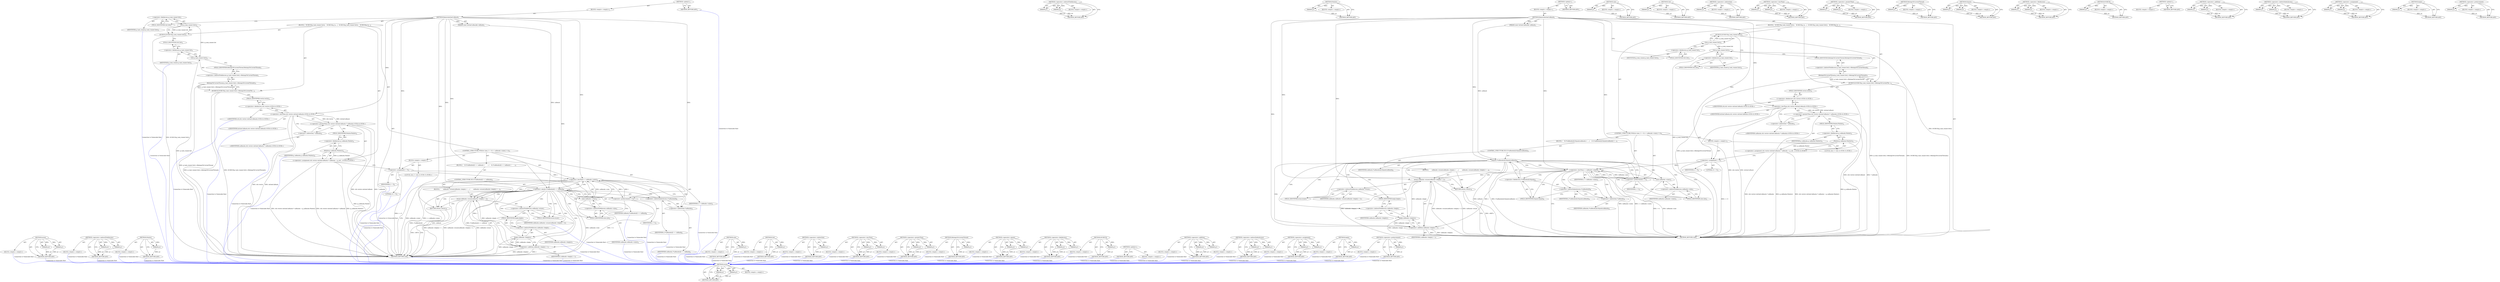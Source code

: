 digraph "&lt;operator&gt;.preIncrement" {
vulnerable_157 [label=<(METHOD,erase)>];
vulnerable_158 [label=<(PARAM,p1)>];
vulnerable_159 [label=<(PARAM,p2)>];
vulnerable_160 [label=<(BLOCK,&lt;empty&gt;,&lt;empty&gt;)>];
vulnerable_161 [label=<(METHOD_RETURN,ANY)>];
vulnerable_111 [label=<(METHOD,&lt;operator&gt;.indirectFieldAccess)>];
vulnerable_112 [label=<(PARAM,p1)>];
vulnerable_113 [label=<(PARAM,p2)>];
vulnerable_114 [label=<(BLOCK,&lt;empty&gt;,&lt;empty&gt;)>];
vulnerable_115 [label=<(METHOD_RETURN,ANY)>];
vulnerable_135 [label=<(METHOD,Pointer)>];
vulnerable_136 [label=<(PARAM,p1)>];
vulnerable_137 [label=<(BLOCK,&lt;empty&gt;,&lt;empty&gt;)>];
vulnerable_138 [label=<(METHOD_RETURN,ANY)>];
vulnerable_6 [label=<(METHOD,&lt;global&gt;)<SUB>1</SUB>>];
vulnerable_7 [label=<(BLOCK,&lt;empty&gt;,&lt;empty&gt;)<SUB>1</SUB>>];
vulnerable_8 [label=<(METHOD,RemoveActionCallback)<SUB>1</SUB>>];
vulnerable_9 [label=<(PARAM,const ActionCallback&amp; callback)<SUB>1</SUB>>];
vulnerable_10 [label=<(BLOCK,{
  DCHECK(g_task_runner.Get());
   DCHECK(g_ta...,{
  DCHECK(g_task_runner.Get());
   DCHECK(g_ta...)<SUB>1</SUB>>];
vulnerable_11 [label=<(DCHECK,DCHECK(g_task_runner.Get()))<SUB>2</SUB>>];
vulnerable_12 [label=<(Get,g_task_runner.Get())<SUB>2</SUB>>];
vulnerable_13 [label=<(&lt;operator&gt;.fieldAccess,g_task_runner.Get)<SUB>2</SUB>>];
vulnerable_14 [label=<(IDENTIFIER,g_task_runner,g_task_runner.Get())<SUB>2</SUB>>];
vulnerable_15 [label=<(FIELD_IDENTIFIER,Get,Get)<SUB>2</SUB>>];
vulnerable_16 [label=<(DCHECK,DCHECK(g_task_runner.Get()-&gt;BelongsToCurrentThr...)<SUB>3</SUB>>];
vulnerable_17 [label=<(BelongsToCurrentThread,g_task_runner.Get()-&gt;BelongsToCurrentThread())<SUB>3</SUB>>];
vulnerable_18 [label=<(&lt;operator&gt;.indirectFieldAccess,g_task_runner.Get()-&gt;BelongsToCurrentThread)<SUB>3</SUB>>];
vulnerable_19 [label=<(Get,g_task_runner.Get())<SUB>3</SUB>>];
vulnerable_20 [label=<(&lt;operator&gt;.fieldAccess,g_task_runner.Get)<SUB>3</SUB>>];
vulnerable_21 [label=<(IDENTIFIER,g_task_runner,g_task_runner.Get())<SUB>3</SUB>>];
vulnerable_22 [label=<(FIELD_IDENTIFIER,Get,Get)<SUB>3</SUB>>];
vulnerable_23 [label=<(FIELD_IDENTIFIER,BelongsToCurrentThread,BelongsToCurrentThread)<SUB>3</SUB>>];
vulnerable_24 [label="<(&lt;operator&gt;.assignment,std::vector&lt;ActionCallback&gt;* callbacks = g_call...)<SUB>4</SUB>>"];
vulnerable_25 [label="<(&lt;operator&gt;.greaterThan,std::vector&lt;ActionCallback&gt;* callbacks)<SUB>4</SUB>>"];
vulnerable_26 [label="<(&lt;operator&gt;.lessThan,std::vector&lt;ActionCallback)<SUB>4</SUB>>"];
vulnerable_27 [label="<(&lt;operator&gt;.fieldAccess,std::vector)<SUB>4</SUB>>"];
vulnerable_28 [label="<(IDENTIFIER,std,std::vector&lt;ActionCallback)<SUB>4</SUB>>"];
vulnerable_29 [label=<(FIELD_IDENTIFIER,vector,vector)<SUB>4</SUB>>];
vulnerable_30 [label="<(IDENTIFIER,ActionCallback,std::vector&lt;ActionCallback)<SUB>4</SUB>>"];
vulnerable_31 [label=<(&lt;operator&gt;.indirection,* callbacks)<SUB>4</SUB>>];
vulnerable_32 [label="<(IDENTIFIER,callbacks,std::vector&lt;ActionCallback&gt;* callbacks)<SUB>4</SUB>>"];
vulnerable_33 [label=<(Pointer,g_callbacks.Pointer())<SUB>4</SUB>>];
vulnerable_34 [label=<(&lt;operator&gt;.fieldAccess,g_callbacks.Pointer)<SUB>4</SUB>>];
vulnerable_35 [label=<(IDENTIFIER,g_callbacks,g_callbacks.Pointer())<SUB>4</SUB>>];
vulnerable_36 [label=<(FIELD_IDENTIFIER,Pointer,Pointer)<SUB>4</SUB>>];
vulnerable_37 [label=<(CONTROL_STRUCTURE,FOR,for (size_t i = 0;i &lt; callbacks-&gt;size();++i))<SUB>5</SUB>>];
vulnerable_38 [label=<(BLOCK,&lt;empty&gt;,&lt;empty&gt;)<SUB>5</SUB>>];
vulnerable_39 [label="<(LOCAL,size_t i: size_t)<SUB>5</SUB>>"];
vulnerable_40 [label=<(&lt;operator&gt;.assignment,i = 0)<SUB>5</SUB>>];
vulnerable_41 [label=<(IDENTIFIER,i,i = 0)<SUB>5</SUB>>];
vulnerable_42 [label=<(LITERAL,0,i = 0)<SUB>5</SUB>>];
vulnerable_43 [label=<(&lt;operator&gt;.lessThan,i &lt; callbacks-&gt;size())<SUB>5</SUB>>];
vulnerable_44 [label=<(IDENTIFIER,i,i &lt; callbacks-&gt;size())<SUB>5</SUB>>];
vulnerable_45 [label=<(size,callbacks-&gt;size())<SUB>5</SUB>>];
vulnerable_46 [label=<(&lt;operator&gt;.indirectFieldAccess,callbacks-&gt;size)<SUB>5</SUB>>];
vulnerable_47 [label=<(IDENTIFIER,callbacks,callbacks-&gt;size())<SUB>5</SUB>>];
vulnerable_48 [label=<(FIELD_IDENTIFIER,size,size)<SUB>5</SUB>>];
vulnerable_49 [label=<(&lt;operator&gt;.preIncrement,++i)<SUB>5</SUB>>];
vulnerable_50 [label=<(IDENTIFIER,i,++i)<SUB>5</SUB>>];
vulnerable_51 [label=<(BLOCK,{
    if ((*callbacks)[i].Equals(callback)) {
 ...,{
    if ((*callbacks)[i].Equals(callback)) {
 ...)<SUB>5</SUB>>];
vulnerable_52 [label=<(CONTROL_STRUCTURE,IF,if ((*callbacks)[i].Equals(callback)))<SUB>6</SUB>>];
vulnerable_53 [label=<(Equals,(*callbacks)[i].Equals(callback))<SUB>6</SUB>>];
vulnerable_54 [label=<(&lt;operator&gt;.fieldAccess,(*callbacks)[i].Equals)<SUB>6</SUB>>];
vulnerable_55 [label=<(&lt;operator&gt;.indirectIndexAccess,(*callbacks)[i])<SUB>6</SUB>>];
vulnerable_56 [label=<(&lt;operator&gt;.indirection,*callbacks)<SUB>6</SUB>>];
vulnerable_57 [label=<(IDENTIFIER,callbacks,(*callbacks)[i].Equals(callback))<SUB>6</SUB>>];
vulnerable_58 [label=<(IDENTIFIER,i,(*callbacks)[i].Equals(callback))<SUB>6</SUB>>];
vulnerable_59 [label=<(FIELD_IDENTIFIER,Equals,Equals)<SUB>6</SUB>>];
vulnerable_60 [label=<(IDENTIFIER,callback,(*callbacks)[i].Equals(callback))<SUB>6</SUB>>];
vulnerable_61 [label=<(BLOCK,{
       callbacks-&gt;erase(callbacks-&gt;begin() + ...,{
       callbacks-&gt;erase(callbacks-&gt;begin() + ...)<SUB>6</SUB>>];
vulnerable_62 [label=<(erase,callbacks-&gt;erase(callbacks-&gt;begin() + i))<SUB>7</SUB>>];
vulnerable_63 [label=<(&lt;operator&gt;.indirectFieldAccess,callbacks-&gt;erase)<SUB>7</SUB>>];
vulnerable_64 [label=<(IDENTIFIER,callbacks,callbacks-&gt;erase(callbacks-&gt;begin() + i))<SUB>7</SUB>>];
vulnerable_65 [label=<(FIELD_IDENTIFIER,erase,erase)<SUB>7</SUB>>];
vulnerable_66 [label=<(&lt;operator&gt;.addition,callbacks-&gt;begin() + i)<SUB>7</SUB>>];
vulnerable_67 [label=<(begin,callbacks-&gt;begin())<SUB>7</SUB>>];
vulnerable_68 [label=<(&lt;operator&gt;.indirectFieldAccess,callbacks-&gt;begin)<SUB>7</SUB>>];
vulnerable_69 [label=<(IDENTIFIER,callbacks,callbacks-&gt;begin())<SUB>7</SUB>>];
vulnerable_70 [label=<(FIELD_IDENTIFIER,begin,begin)<SUB>7</SUB>>];
vulnerable_71 [label=<(IDENTIFIER,i,callbacks-&gt;begin() + i)<SUB>7</SUB>>];
vulnerable_72 [label=<(RETURN,return;,return;)<SUB>8</SUB>>];
vulnerable_73 [label=<(METHOD_RETURN,void)<SUB>1</SUB>>];
vulnerable_75 [label=<(METHOD_RETURN,ANY)<SUB>1</SUB>>];
vulnerable_139 [label=<(METHOD,size)>];
vulnerable_140 [label=<(PARAM,p1)>];
vulnerable_141 [label=<(BLOCK,&lt;empty&gt;,&lt;empty&gt;)>];
vulnerable_142 [label=<(METHOD_RETURN,ANY)>];
vulnerable_98 [label=<(METHOD,Get)>];
vulnerable_99 [label=<(PARAM,p1)>];
vulnerable_100 [label=<(BLOCK,&lt;empty&gt;,&lt;empty&gt;)>];
vulnerable_101 [label=<(METHOD_RETURN,ANY)>];
vulnerable_131 [label=<(METHOD,&lt;operator&gt;.indirection)>];
vulnerable_132 [label=<(PARAM,p1)>];
vulnerable_133 [label=<(BLOCK,&lt;empty&gt;,&lt;empty&gt;)>];
vulnerable_134 [label=<(METHOD_RETURN,ANY)>];
vulnerable_126 [label=<(METHOD,&lt;operator&gt;.lessThan)>];
vulnerable_127 [label=<(PARAM,p1)>];
vulnerable_128 [label=<(PARAM,p2)>];
vulnerable_129 [label=<(BLOCK,&lt;empty&gt;,&lt;empty&gt;)>];
vulnerable_130 [label=<(METHOD_RETURN,ANY)>];
vulnerable_121 [label=<(METHOD,&lt;operator&gt;.greaterThan)>];
vulnerable_122 [label=<(PARAM,p1)>];
vulnerable_123 [label=<(PARAM,p2)>];
vulnerable_124 [label=<(BLOCK,&lt;empty&gt;,&lt;empty&gt;)>];
vulnerable_125 [label=<(METHOD_RETURN,ANY)>];
vulnerable_107 [label=<(METHOD,BelongsToCurrentThread)>];
vulnerable_108 [label=<(PARAM,p1)>];
vulnerable_109 [label=<(BLOCK,&lt;empty&gt;,&lt;empty&gt;)>];
vulnerable_110 [label=<(METHOD_RETURN,ANY)>];
vulnerable_147 [label=<(METHOD,Equals)>];
vulnerable_148 [label=<(PARAM,p1)>];
vulnerable_149 [label=<(PARAM,p2)>];
vulnerable_150 [label=<(BLOCK,&lt;empty&gt;,&lt;empty&gt;)>];
vulnerable_151 [label=<(METHOD_RETURN,ANY)>];
vulnerable_102 [label=<(METHOD,&lt;operator&gt;.fieldAccess)>];
vulnerable_103 [label=<(PARAM,p1)>];
vulnerable_104 [label=<(PARAM,p2)>];
vulnerable_105 [label=<(BLOCK,&lt;empty&gt;,&lt;empty&gt;)>];
vulnerable_106 [label=<(METHOD_RETURN,ANY)>];
vulnerable_94 [label=<(METHOD,DCHECK)>];
vulnerable_95 [label=<(PARAM,p1)>];
vulnerable_96 [label=<(BLOCK,&lt;empty&gt;,&lt;empty&gt;)>];
vulnerable_97 [label=<(METHOD_RETURN,ANY)>];
vulnerable_88 [label=<(METHOD,&lt;global&gt;)<SUB>1</SUB>>];
vulnerable_89 [label=<(BLOCK,&lt;empty&gt;,&lt;empty&gt;)>];
vulnerable_90 [label=<(METHOD_RETURN,ANY)>];
vulnerable_162 [label=<(METHOD,&lt;operator&gt;.addition)>];
vulnerable_163 [label=<(PARAM,p1)>];
vulnerable_164 [label=<(PARAM,p2)>];
vulnerable_165 [label=<(BLOCK,&lt;empty&gt;,&lt;empty&gt;)>];
vulnerable_166 [label=<(METHOD_RETURN,ANY)>];
vulnerable_152 [label=<(METHOD,&lt;operator&gt;.indirectIndexAccess)>];
vulnerable_153 [label=<(PARAM,p1)>];
vulnerable_154 [label=<(PARAM,p2)>];
vulnerable_155 [label=<(BLOCK,&lt;empty&gt;,&lt;empty&gt;)>];
vulnerable_156 [label=<(METHOD_RETURN,ANY)>];
vulnerable_116 [label=<(METHOD,&lt;operator&gt;.assignment)>];
vulnerable_117 [label=<(PARAM,p1)>];
vulnerable_118 [label=<(PARAM,p2)>];
vulnerable_119 [label=<(BLOCK,&lt;empty&gt;,&lt;empty&gt;)>];
vulnerable_120 [label=<(METHOD_RETURN,ANY)>];
vulnerable_167 [label=<(METHOD,begin)>];
vulnerable_168 [label=<(PARAM,p1)>];
vulnerable_169 [label=<(BLOCK,&lt;empty&gt;,&lt;empty&gt;)>];
vulnerable_170 [label=<(METHOD_RETURN,ANY)>];
vulnerable_143 [label=<(METHOD,&lt;operator&gt;.preIncrement)>];
vulnerable_144 [label=<(PARAM,p1)>];
vulnerable_145 [label=<(BLOCK,&lt;empty&gt;,&lt;empty&gt;)>];
vulnerable_146 [label=<(METHOD_RETURN,ANY)>];
fixed_155 [label=<(METHOD,erase)>];
fixed_156 [label=<(PARAM,p1)>];
fixed_157 [label=<(PARAM,p2)>];
fixed_158 [label=<(BLOCK,&lt;empty&gt;,&lt;empty&gt;)>];
fixed_159 [label=<(METHOD_RETURN,ANY)>];
fixed_109 [label=<(METHOD,&lt;operator&gt;.indirectFieldAccess)>];
fixed_110 [label=<(PARAM,p1)>];
fixed_111 [label=<(PARAM,p2)>];
fixed_112 [label=<(BLOCK,&lt;empty&gt;,&lt;empty&gt;)>];
fixed_113 [label=<(METHOD_RETURN,ANY)>];
fixed_133 [label=<(METHOD,Pointer)>];
fixed_134 [label=<(PARAM,p1)>];
fixed_135 [label=<(BLOCK,&lt;empty&gt;,&lt;empty&gt;)>];
fixed_136 [label=<(METHOD_RETURN,ANY)>];
fixed_6 [label=<(METHOD,&lt;global&gt;)<SUB>1</SUB>>];
fixed_7 [label=<(BLOCK,&lt;empty&gt;,&lt;empty&gt;)<SUB>1</SUB>>];
fixed_8 [label=<(METHOD,RemoveActionCallback)<SUB>1</SUB>>];
fixed_9 [label=<(PARAM,const ActionCallback&amp; callback)<SUB>1</SUB>>];
fixed_10 [label=<(BLOCK,{
  DCHECK(g_task_runner.Get());
   DCHECK(g_ta...,{
  DCHECK(g_task_runner.Get());
   DCHECK(g_ta...)<SUB>1</SUB>>];
fixed_11 [label=<(DCHECK,DCHECK(g_task_runner.Get()))<SUB>2</SUB>>];
fixed_12 [label=<(Get,g_task_runner.Get())<SUB>2</SUB>>];
fixed_13 [label=<(&lt;operator&gt;.fieldAccess,g_task_runner.Get)<SUB>2</SUB>>];
fixed_14 [label=<(IDENTIFIER,g_task_runner,g_task_runner.Get())<SUB>2</SUB>>];
fixed_15 [label=<(FIELD_IDENTIFIER,Get,Get)<SUB>2</SUB>>];
fixed_16 [label=<(DCHECK,DCHECK(g_task_runner.Get()-&gt;BelongsToCurrentThr...)<SUB>3</SUB>>];
fixed_17 [label=<(BelongsToCurrentThread,g_task_runner.Get()-&gt;BelongsToCurrentThread())<SUB>3</SUB>>];
fixed_18 [label=<(&lt;operator&gt;.indirectFieldAccess,g_task_runner.Get()-&gt;BelongsToCurrentThread)<SUB>3</SUB>>];
fixed_19 [label=<(Get,g_task_runner.Get())<SUB>3</SUB>>];
fixed_20 [label=<(&lt;operator&gt;.fieldAccess,g_task_runner.Get)<SUB>3</SUB>>];
fixed_21 [label=<(IDENTIFIER,g_task_runner,g_task_runner.Get())<SUB>3</SUB>>];
fixed_22 [label=<(FIELD_IDENTIFIER,Get,Get)<SUB>3</SUB>>];
fixed_23 [label=<(FIELD_IDENTIFIER,BelongsToCurrentThread,BelongsToCurrentThread)<SUB>3</SUB>>];
fixed_24 [label="<(&lt;operator&gt;.assignment,std::vector&lt;ActionCallback&gt;* callbacks = g_call...)<SUB>4</SUB>>"];
fixed_25 [label="<(&lt;operator&gt;.greaterThan,std::vector&lt;ActionCallback&gt;* callbacks)<SUB>4</SUB>>"];
fixed_26 [label="<(&lt;operator&gt;.lessThan,std::vector&lt;ActionCallback)<SUB>4</SUB>>"];
fixed_27 [label="<(&lt;operator&gt;.fieldAccess,std::vector)<SUB>4</SUB>>"];
fixed_28 [label="<(IDENTIFIER,std,std::vector&lt;ActionCallback)<SUB>4</SUB>>"];
fixed_29 [label=<(FIELD_IDENTIFIER,vector,vector)<SUB>4</SUB>>];
fixed_30 [label="<(IDENTIFIER,ActionCallback,std::vector&lt;ActionCallback)<SUB>4</SUB>>"];
fixed_31 [label=<(&lt;operator&gt;.indirection,* callbacks)<SUB>4</SUB>>];
fixed_32 [label="<(IDENTIFIER,callbacks,std::vector&lt;ActionCallback&gt;* callbacks)<SUB>4</SUB>>"];
fixed_33 [label=<(Pointer,g_callbacks.Pointer())<SUB>4</SUB>>];
fixed_34 [label=<(&lt;operator&gt;.fieldAccess,g_callbacks.Pointer)<SUB>4</SUB>>];
fixed_35 [label=<(IDENTIFIER,g_callbacks,g_callbacks.Pointer())<SUB>4</SUB>>];
fixed_36 [label=<(FIELD_IDENTIFIER,Pointer,Pointer)<SUB>4</SUB>>];
fixed_37 [label=<(CONTROL_STRUCTURE,FOR,for (size_t i = 0;i &lt; callbacks-&gt;size();++i))<SUB>5</SUB>>];
fixed_38 [label=<(BLOCK,&lt;empty&gt;,&lt;empty&gt;)<SUB>5</SUB>>];
fixed_39 [label="<(LOCAL,size_t i: size_t)<SUB>5</SUB>>"];
fixed_40 [label=<(&lt;operator&gt;.assignment,i = 0)<SUB>5</SUB>>];
fixed_41 [label=<(IDENTIFIER,i,i = 0)<SUB>5</SUB>>];
fixed_42 [label=<(LITERAL,0,i = 0)<SUB>5</SUB>>];
fixed_43 [label=<(&lt;operator&gt;.lessThan,i &lt; callbacks-&gt;size())<SUB>5</SUB>>];
fixed_44 [label=<(IDENTIFIER,i,i &lt; callbacks-&gt;size())<SUB>5</SUB>>];
fixed_45 [label=<(size,callbacks-&gt;size())<SUB>5</SUB>>];
fixed_46 [label=<(&lt;operator&gt;.indirectFieldAccess,callbacks-&gt;size)<SUB>5</SUB>>];
fixed_47 [label=<(IDENTIFIER,callbacks,callbacks-&gt;size())<SUB>5</SUB>>];
fixed_48 [label=<(FIELD_IDENTIFIER,size,size)<SUB>5</SUB>>];
fixed_49 [label=<(&lt;operator&gt;.preIncrement,++i)<SUB>5</SUB>>];
fixed_50 [label=<(IDENTIFIER,i,++i)<SUB>5</SUB>>];
fixed_51 [label=<(BLOCK,{
    if ((*callbacks)[i] == callback) {
      ...,{
    if ((*callbacks)[i] == callback) {
      ...)<SUB>5</SUB>>];
fixed_52 [label=<(CONTROL_STRUCTURE,IF,if ((*callbacks)[i] == callback))<SUB>6</SUB>>];
fixed_53 [label=<(&lt;operator&gt;.equals,(*callbacks)[i] == callback)<SUB>6</SUB>>];
fixed_54 [label=<(&lt;operator&gt;.indirectIndexAccess,(*callbacks)[i])<SUB>6</SUB>>];
fixed_55 [label=<(&lt;operator&gt;.indirection,*callbacks)<SUB>6</SUB>>];
fixed_56 [label=<(IDENTIFIER,callbacks,(*callbacks)[i] == callback)<SUB>6</SUB>>];
fixed_57 [label=<(IDENTIFIER,i,(*callbacks)[i] == callback)<SUB>6</SUB>>];
fixed_58 [label=<(IDENTIFIER,callback,(*callbacks)[i] == callback)<SUB>6</SUB>>];
fixed_59 [label=<(BLOCK,{
       callbacks-&gt;erase(callbacks-&gt;begin() + ...,{
       callbacks-&gt;erase(callbacks-&gt;begin() + ...)<SUB>6</SUB>>];
fixed_60 [label=<(erase,callbacks-&gt;erase(callbacks-&gt;begin() + i))<SUB>7</SUB>>];
fixed_61 [label=<(&lt;operator&gt;.indirectFieldAccess,callbacks-&gt;erase)<SUB>7</SUB>>];
fixed_62 [label=<(IDENTIFIER,callbacks,callbacks-&gt;erase(callbacks-&gt;begin() + i))<SUB>7</SUB>>];
fixed_63 [label=<(FIELD_IDENTIFIER,erase,erase)<SUB>7</SUB>>];
fixed_64 [label=<(&lt;operator&gt;.addition,callbacks-&gt;begin() + i)<SUB>7</SUB>>];
fixed_65 [label=<(begin,callbacks-&gt;begin())<SUB>7</SUB>>];
fixed_66 [label=<(&lt;operator&gt;.indirectFieldAccess,callbacks-&gt;begin)<SUB>7</SUB>>];
fixed_67 [label=<(IDENTIFIER,callbacks,callbacks-&gt;begin())<SUB>7</SUB>>];
fixed_68 [label=<(FIELD_IDENTIFIER,begin,begin)<SUB>7</SUB>>];
fixed_69 [label=<(IDENTIFIER,i,callbacks-&gt;begin() + i)<SUB>7</SUB>>];
fixed_70 [label=<(RETURN,return;,return;)<SUB>8</SUB>>];
fixed_71 [label=<(METHOD_RETURN,void)<SUB>1</SUB>>];
fixed_73 [label=<(METHOD_RETURN,ANY)<SUB>1</SUB>>];
fixed_137 [label=<(METHOD,size)>];
fixed_138 [label=<(PARAM,p1)>];
fixed_139 [label=<(BLOCK,&lt;empty&gt;,&lt;empty&gt;)>];
fixed_140 [label=<(METHOD_RETURN,ANY)>];
fixed_96 [label=<(METHOD,Get)>];
fixed_97 [label=<(PARAM,p1)>];
fixed_98 [label=<(BLOCK,&lt;empty&gt;,&lt;empty&gt;)>];
fixed_99 [label=<(METHOD_RETURN,ANY)>];
fixed_129 [label=<(METHOD,&lt;operator&gt;.indirection)>];
fixed_130 [label=<(PARAM,p1)>];
fixed_131 [label=<(BLOCK,&lt;empty&gt;,&lt;empty&gt;)>];
fixed_132 [label=<(METHOD_RETURN,ANY)>];
fixed_124 [label=<(METHOD,&lt;operator&gt;.lessThan)>];
fixed_125 [label=<(PARAM,p1)>];
fixed_126 [label=<(PARAM,p2)>];
fixed_127 [label=<(BLOCK,&lt;empty&gt;,&lt;empty&gt;)>];
fixed_128 [label=<(METHOD_RETURN,ANY)>];
fixed_119 [label=<(METHOD,&lt;operator&gt;.greaterThan)>];
fixed_120 [label=<(PARAM,p1)>];
fixed_121 [label=<(PARAM,p2)>];
fixed_122 [label=<(BLOCK,&lt;empty&gt;,&lt;empty&gt;)>];
fixed_123 [label=<(METHOD_RETURN,ANY)>];
fixed_105 [label=<(METHOD,BelongsToCurrentThread)>];
fixed_106 [label=<(PARAM,p1)>];
fixed_107 [label=<(BLOCK,&lt;empty&gt;,&lt;empty&gt;)>];
fixed_108 [label=<(METHOD_RETURN,ANY)>];
fixed_145 [label=<(METHOD,&lt;operator&gt;.equals)>];
fixed_146 [label=<(PARAM,p1)>];
fixed_147 [label=<(PARAM,p2)>];
fixed_148 [label=<(BLOCK,&lt;empty&gt;,&lt;empty&gt;)>];
fixed_149 [label=<(METHOD_RETURN,ANY)>];
fixed_100 [label=<(METHOD,&lt;operator&gt;.fieldAccess)>];
fixed_101 [label=<(PARAM,p1)>];
fixed_102 [label=<(PARAM,p2)>];
fixed_103 [label=<(BLOCK,&lt;empty&gt;,&lt;empty&gt;)>];
fixed_104 [label=<(METHOD_RETURN,ANY)>];
fixed_92 [label=<(METHOD,DCHECK)>];
fixed_93 [label=<(PARAM,p1)>];
fixed_94 [label=<(BLOCK,&lt;empty&gt;,&lt;empty&gt;)>];
fixed_95 [label=<(METHOD_RETURN,ANY)>];
fixed_86 [label=<(METHOD,&lt;global&gt;)<SUB>1</SUB>>];
fixed_87 [label=<(BLOCK,&lt;empty&gt;,&lt;empty&gt;)>];
fixed_88 [label=<(METHOD_RETURN,ANY)>];
fixed_160 [label=<(METHOD,&lt;operator&gt;.addition)>];
fixed_161 [label=<(PARAM,p1)>];
fixed_162 [label=<(PARAM,p2)>];
fixed_163 [label=<(BLOCK,&lt;empty&gt;,&lt;empty&gt;)>];
fixed_164 [label=<(METHOD_RETURN,ANY)>];
fixed_150 [label=<(METHOD,&lt;operator&gt;.indirectIndexAccess)>];
fixed_151 [label=<(PARAM,p1)>];
fixed_152 [label=<(PARAM,p2)>];
fixed_153 [label=<(BLOCK,&lt;empty&gt;,&lt;empty&gt;)>];
fixed_154 [label=<(METHOD_RETURN,ANY)>];
fixed_114 [label=<(METHOD,&lt;operator&gt;.assignment)>];
fixed_115 [label=<(PARAM,p1)>];
fixed_116 [label=<(PARAM,p2)>];
fixed_117 [label=<(BLOCK,&lt;empty&gt;,&lt;empty&gt;)>];
fixed_118 [label=<(METHOD_RETURN,ANY)>];
fixed_165 [label=<(METHOD,begin)>];
fixed_166 [label=<(PARAM,p1)>];
fixed_167 [label=<(BLOCK,&lt;empty&gt;,&lt;empty&gt;)>];
fixed_168 [label=<(METHOD_RETURN,ANY)>];
fixed_141 [label=<(METHOD,&lt;operator&gt;.preIncrement)>];
fixed_142 [label=<(PARAM,p1)>];
fixed_143 [label=<(BLOCK,&lt;empty&gt;,&lt;empty&gt;)>];
fixed_144 [label=<(METHOD_RETURN,ANY)>];
vulnerable_157 -> vulnerable_158  [key=0, label="AST: "];
vulnerable_157 -> vulnerable_158  [key=1, label="DDG: "];
vulnerable_157 -> vulnerable_160  [key=0, label="AST: "];
vulnerable_157 -> vulnerable_159  [key=0, label="AST: "];
vulnerable_157 -> vulnerable_159  [key=1, label="DDG: "];
vulnerable_157 -> vulnerable_161  [key=0, label="AST: "];
vulnerable_157 -> vulnerable_161  [key=1, label="CFG: "];
vulnerable_158 -> vulnerable_161  [key=0, label="DDG: p1"];
vulnerable_159 -> vulnerable_161  [key=0, label="DDG: p2"];
vulnerable_111 -> vulnerable_112  [key=0, label="AST: "];
vulnerable_111 -> vulnerable_112  [key=1, label="DDG: "];
vulnerable_111 -> vulnerable_114  [key=0, label="AST: "];
vulnerable_111 -> vulnerable_113  [key=0, label="AST: "];
vulnerable_111 -> vulnerable_113  [key=1, label="DDG: "];
vulnerable_111 -> vulnerable_115  [key=0, label="AST: "];
vulnerable_111 -> vulnerable_115  [key=1, label="CFG: "];
vulnerable_112 -> vulnerable_115  [key=0, label="DDG: p1"];
vulnerable_113 -> vulnerable_115  [key=0, label="DDG: p2"];
vulnerable_135 -> vulnerable_136  [key=0, label="AST: "];
vulnerable_135 -> vulnerable_136  [key=1, label="DDG: "];
vulnerable_135 -> vulnerable_137  [key=0, label="AST: "];
vulnerable_135 -> vulnerable_138  [key=0, label="AST: "];
vulnerable_135 -> vulnerable_138  [key=1, label="CFG: "];
vulnerable_136 -> vulnerable_138  [key=0, label="DDG: p1"];
vulnerable_6 -> vulnerable_7  [key=0, label="AST: "];
vulnerable_6 -> vulnerable_75  [key=0, label="AST: "];
vulnerable_6 -> vulnerable_75  [key=1, label="CFG: "];
vulnerable_7 -> vulnerable_8  [key=0, label="AST: "];
vulnerable_8 -> vulnerable_9  [key=0, label="AST: "];
vulnerable_8 -> vulnerable_9  [key=1, label="DDG: "];
vulnerable_8 -> vulnerable_10  [key=0, label="AST: "];
vulnerable_8 -> vulnerable_73  [key=0, label="AST: "];
vulnerable_8 -> vulnerable_15  [key=0, label="CFG: "];
vulnerable_8 -> vulnerable_40  [key=0, label="DDG: "];
vulnerable_8 -> vulnerable_43  [key=0, label="DDG: "];
vulnerable_8 -> vulnerable_49  [key=0, label="DDG: "];
vulnerable_8 -> vulnerable_26  [key=0, label="DDG: "];
vulnerable_8 -> vulnerable_53  [key=0, label="DDG: "];
vulnerable_8 -> vulnerable_72  [key=0, label="DDG: "];
vulnerable_8 -> vulnerable_62  [key=0, label="DDG: "];
vulnerable_8 -> vulnerable_66  [key=0, label="DDG: "];
vulnerable_9 -> vulnerable_53  [key=0, label="DDG: callback"];
vulnerable_10 -> vulnerable_11  [key=0, label="AST: "];
vulnerable_10 -> vulnerable_16  [key=0, label="AST: "];
vulnerable_10 -> vulnerable_24  [key=0, label="AST: "];
vulnerable_10 -> vulnerable_37  [key=0, label="AST: "];
vulnerable_11 -> vulnerable_12  [key=0, label="AST: "];
vulnerable_11 -> vulnerable_22  [key=0, label="CFG: "];
vulnerable_11 -> vulnerable_73  [key=0, label="DDG: DCHECK(g_task_runner.Get())"];
vulnerable_12 -> vulnerable_13  [key=0, label="AST: "];
vulnerable_12 -> vulnerable_11  [key=0, label="CFG: "];
vulnerable_12 -> vulnerable_11  [key=1, label="DDG: g_task_runner.Get"];
vulnerable_12 -> vulnerable_19  [key=0, label="DDG: g_task_runner.Get"];
vulnerable_13 -> vulnerable_14  [key=0, label="AST: "];
vulnerable_13 -> vulnerable_15  [key=0, label="AST: "];
vulnerable_13 -> vulnerable_12  [key=0, label="CFG: "];
vulnerable_15 -> vulnerable_13  [key=0, label="CFG: "];
vulnerable_16 -> vulnerable_17  [key=0, label="AST: "];
vulnerable_16 -> vulnerable_29  [key=0, label="CFG: "];
vulnerable_16 -> vulnerable_73  [key=0, label="DDG: g_task_runner.Get()-&gt;BelongsToCurrentThread()"];
vulnerable_16 -> vulnerable_73  [key=1, label="DDG: DCHECK(g_task_runner.Get()-&gt;BelongsToCurrentThread())"];
vulnerable_17 -> vulnerable_18  [key=0, label="AST: "];
vulnerable_17 -> vulnerable_16  [key=0, label="CFG: "];
vulnerable_17 -> vulnerable_16  [key=1, label="DDG: g_task_runner.Get()-&gt;BelongsToCurrentThread"];
vulnerable_17 -> vulnerable_73  [key=0, label="DDG: g_task_runner.Get()-&gt;BelongsToCurrentThread"];
vulnerable_18 -> vulnerable_19  [key=0, label="AST: "];
vulnerable_18 -> vulnerable_23  [key=0, label="AST: "];
vulnerable_18 -> vulnerable_17  [key=0, label="CFG: "];
vulnerable_19 -> vulnerable_20  [key=0, label="AST: "];
vulnerable_19 -> vulnerable_23  [key=0, label="CFG: "];
vulnerable_19 -> vulnerable_73  [key=0, label="DDG: g_task_runner.Get"];
vulnerable_20 -> vulnerable_21  [key=0, label="AST: "];
vulnerable_20 -> vulnerable_22  [key=0, label="AST: "];
vulnerable_20 -> vulnerable_19  [key=0, label="CFG: "];
vulnerable_22 -> vulnerable_20  [key=0, label="CFG: "];
vulnerable_23 -> vulnerable_18  [key=0, label="CFG: "];
vulnerable_24 -> vulnerable_25  [key=0, label="AST: "];
vulnerable_24 -> vulnerable_33  [key=0, label="AST: "];
vulnerable_24 -> vulnerable_40  [key=0, label="CFG: "];
vulnerable_24 -> vulnerable_73  [key=0, label="DDG: std::vector&lt;ActionCallback&gt;* callbacks"];
vulnerable_24 -> vulnerable_73  [key=1, label="DDG: g_callbacks.Pointer()"];
vulnerable_24 -> vulnerable_73  [key=2, label="DDG: std::vector&lt;ActionCallback&gt;* callbacks = g_callbacks.Pointer()"];
vulnerable_25 -> vulnerable_26  [key=0, label="AST: "];
vulnerable_25 -> vulnerable_31  [key=0, label="AST: "];
vulnerable_25 -> vulnerable_36  [key=0, label="CFG: "];
vulnerable_25 -> vulnerable_73  [key=0, label="DDG: std::vector&lt;ActionCallback"];
vulnerable_25 -> vulnerable_73  [key=1, label="DDG: * callbacks"];
vulnerable_26 -> vulnerable_27  [key=0, label="AST: "];
vulnerable_26 -> vulnerable_30  [key=0, label="AST: "];
vulnerable_26 -> vulnerable_31  [key=0, label="CFG: "];
vulnerable_26 -> vulnerable_73  [key=0, label="DDG: std::vector"];
vulnerable_26 -> vulnerable_73  [key=1, label="DDG: ActionCallback"];
vulnerable_26 -> vulnerable_25  [key=0, label="DDG: std::vector"];
vulnerable_26 -> vulnerable_25  [key=1, label="DDG: ActionCallback"];
vulnerable_27 -> vulnerable_28  [key=0, label="AST: "];
vulnerable_27 -> vulnerable_29  [key=0, label="AST: "];
vulnerable_27 -> vulnerable_26  [key=0, label="CFG: "];
vulnerable_29 -> vulnerable_27  [key=0, label="CFG: "];
vulnerable_31 -> vulnerable_32  [key=0, label="AST: "];
vulnerable_31 -> vulnerable_25  [key=0, label="CFG: "];
vulnerable_33 -> vulnerable_34  [key=0, label="AST: "];
vulnerable_33 -> vulnerable_24  [key=0, label="CFG: "];
vulnerable_33 -> vulnerable_24  [key=1, label="DDG: g_callbacks.Pointer"];
vulnerable_33 -> vulnerable_73  [key=0, label="DDG: g_callbacks.Pointer"];
vulnerable_34 -> vulnerable_35  [key=0, label="AST: "];
vulnerable_34 -> vulnerable_36  [key=0, label="AST: "];
vulnerable_34 -> vulnerable_33  [key=0, label="CFG: "];
vulnerable_36 -> vulnerable_34  [key=0, label="CFG: "];
vulnerable_37 -> vulnerable_38  [key=0, label="AST: "];
vulnerable_37 -> vulnerable_43  [key=0, label="AST: "];
vulnerable_37 -> vulnerable_49  [key=0, label="AST: "];
vulnerable_37 -> vulnerable_51  [key=0, label="AST: "];
vulnerable_38 -> vulnerable_39  [key=0, label="AST: "];
vulnerable_38 -> vulnerable_40  [key=0, label="AST: "];
vulnerable_40 -> vulnerable_41  [key=0, label="AST: "];
vulnerable_40 -> vulnerable_42  [key=0, label="AST: "];
vulnerable_40 -> vulnerable_48  [key=0, label="CFG: "];
vulnerable_40 -> vulnerable_73  [key=0, label="DDG: i = 0"];
vulnerable_40 -> vulnerable_43  [key=0, label="DDG: i"];
vulnerable_43 -> vulnerable_44  [key=0, label="AST: "];
vulnerable_43 -> vulnerable_45  [key=0, label="AST: "];
vulnerable_43 -> vulnerable_73  [key=0, label="CFG: "];
vulnerable_43 -> vulnerable_73  [key=1, label="DDG: callbacks-&gt;size()"];
vulnerable_43 -> vulnerable_73  [key=2, label="DDG: i &lt; callbacks-&gt;size()"];
vulnerable_43 -> vulnerable_56  [key=0, label="CFG: "];
vulnerable_43 -> vulnerable_56  [key=1, label="CDG: "];
vulnerable_43 -> vulnerable_49  [key=0, label="DDG: i"];
vulnerable_43 -> vulnerable_62  [key=0, label="DDG: i"];
vulnerable_43 -> vulnerable_66  [key=0, label="DDG: i"];
vulnerable_43 -> vulnerable_53  [key=0, label="CDG: "];
vulnerable_43 -> vulnerable_59  [key=0, label="CDG: "];
vulnerable_43 -> vulnerable_55  [key=0, label="CDG: "];
vulnerable_43 -> vulnerable_54  [key=0, label="CDG: "];
vulnerable_45 -> vulnerable_46  [key=0, label="AST: "];
vulnerable_45 -> vulnerable_43  [key=0, label="CFG: "];
vulnerable_45 -> vulnerable_43  [key=1, label="DDG: callbacks-&gt;size"];
vulnerable_45 -> vulnerable_73  [key=0, label="DDG: callbacks-&gt;size"];
vulnerable_46 -> vulnerable_47  [key=0, label="AST: "];
vulnerable_46 -> vulnerable_48  [key=0, label="AST: "];
vulnerable_46 -> vulnerable_45  [key=0, label="CFG: "];
vulnerable_48 -> vulnerable_46  [key=0, label="CFG: "];
vulnerable_49 -> vulnerable_50  [key=0, label="AST: "];
vulnerable_49 -> vulnerable_48  [key=0, label="CFG: "];
vulnerable_49 -> vulnerable_73  [key=0, label="DDG: ++i"];
vulnerable_49 -> vulnerable_43  [key=0, label="DDG: i"];
vulnerable_51 -> vulnerable_52  [key=0, label="AST: "];
vulnerable_52 -> vulnerable_53  [key=0, label="AST: "];
vulnerable_52 -> vulnerable_61  [key=0, label="AST: "];
vulnerable_53 -> vulnerable_54  [key=0, label="AST: "];
vulnerable_53 -> vulnerable_60  [key=0, label="AST: "];
vulnerable_53 -> vulnerable_65  [key=0, label="CFG: "];
vulnerable_53 -> vulnerable_65  [key=1, label="CDG: "];
vulnerable_53 -> vulnerable_49  [key=0, label="CFG: "];
vulnerable_53 -> vulnerable_49  [key=1, label="CDG: "];
vulnerable_53 -> vulnerable_73  [key=0, label="DDG: callback"];
vulnerable_53 -> vulnerable_73  [key=1, label="DDG: (*callbacks)[i].Equals(callback)"];
vulnerable_53 -> vulnerable_48  [key=0, label="CDG: "];
vulnerable_53 -> vulnerable_68  [key=0, label="CDG: "];
vulnerable_53 -> vulnerable_66  [key=0, label="CDG: "];
vulnerable_53 -> vulnerable_46  [key=0, label="CDG: "];
vulnerable_53 -> vulnerable_72  [key=0, label="CDG: "];
vulnerable_53 -> vulnerable_67  [key=0, label="CDG: "];
vulnerable_53 -> vulnerable_70  [key=0, label="CDG: "];
vulnerable_53 -> vulnerable_45  [key=0, label="CDG: "];
vulnerable_53 -> vulnerable_63  [key=0, label="CDG: "];
vulnerable_53 -> vulnerable_62  [key=0, label="CDG: "];
vulnerable_53 -> vulnerable_43  [key=0, label="CDG: "];
vulnerable_54 -> vulnerable_55  [key=0, label="AST: "];
vulnerable_54 -> vulnerable_59  [key=0, label="AST: "];
vulnerable_54 -> vulnerable_53  [key=0, label="CFG: "];
vulnerable_55 -> vulnerable_56  [key=0, label="AST: "];
vulnerable_55 -> vulnerable_58  [key=0, label="AST: "];
vulnerable_55 -> vulnerable_59  [key=0, label="CFG: "];
vulnerable_56 -> vulnerable_57  [key=0, label="AST: "];
vulnerable_56 -> vulnerable_55  [key=0, label="CFG: "];
vulnerable_59 -> vulnerable_54  [key=0, label="CFG: "];
vulnerable_61 -> vulnerable_62  [key=0, label="AST: "];
vulnerable_61 -> vulnerable_72  [key=0, label="AST: "];
vulnerable_62 -> vulnerable_63  [key=0, label="AST: "];
vulnerable_62 -> vulnerable_66  [key=0, label="AST: "];
vulnerable_62 -> vulnerable_72  [key=0, label="CFG: "];
vulnerable_62 -> vulnerable_73  [key=0, label="DDG: callbacks-&gt;erase"];
vulnerable_62 -> vulnerable_73  [key=1, label="DDG: callbacks-&gt;begin() + i"];
vulnerable_62 -> vulnerable_73  [key=2, label="DDG: callbacks-&gt;erase(callbacks-&gt;begin() + i)"];
vulnerable_63 -> vulnerable_64  [key=0, label="AST: "];
vulnerable_63 -> vulnerable_65  [key=0, label="AST: "];
vulnerable_63 -> vulnerable_70  [key=0, label="CFG: "];
vulnerable_65 -> vulnerable_63  [key=0, label="CFG: "];
vulnerable_66 -> vulnerable_67  [key=0, label="AST: "];
vulnerable_66 -> vulnerable_71  [key=0, label="AST: "];
vulnerable_66 -> vulnerable_62  [key=0, label="CFG: "];
vulnerable_66 -> vulnerable_73  [key=0, label="DDG: callbacks-&gt;begin()"];
vulnerable_66 -> vulnerable_73  [key=1, label="DDG: i"];
vulnerable_67 -> vulnerable_68  [key=0, label="AST: "];
vulnerable_67 -> vulnerable_66  [key=0, label="CFG: "];
vulnerable_67 -> vulnerable_66  [key=1, label="DDG: callbacks-&gt;begin"];
vulnerable_67 -> vulnerable_73  [key=0, label="DDG: callbacks-&gt;begin"];
vulnerable_67 -> vulnerable_62  [key=0, label="DDG: callbacks-&gt;begin"];
vulnerable_68 -> vulnerable_69  [key=0, label="AST: "];
vulnerable_68 -> vulnerable_70  [key=0, label="AST: "];
vulnerable_68 -> vulnerable_67  [key=0, label="CFG: "];
vulnerable_70 -> vulnerable_68  [key=0, label="CFG: "];
vulnerable_72 -> vulnerable_73  [key=0, label="CFG: "];
vulnerable_72 -> vulnerable_73  [key=1, label="DDG: &lt;RET&gt;"];
vulnerable_139 -> vulnerable_140  [key=0, label="AST: "];
vulnerable_139 -> vulnerable_140  [key=1, label="DDG: "];
vulnerable_139 -> vulnerable_141  [key=0, label="AST: "];
vulnerable_139 -> vulnerable_142  [key=0, label="AST: "];
vulnerable_139 -> vulnerable_142  [key=1, label="CFG: "];
vulnerable_140 -> vulnerable_142  [key=0, label="DDG: p1"];
vulnerable_98 -> vulnerable_99  [key=0, label="AST: "];
vulnerable_98 -> vulnerable_99  [key=1, label="DDG: "];
vulnerable_98 -> vulnerable_100  [key=0, label="AST: "];
vulnerable_98 -> vulnerable_101  [key=0, label="AST: "];
vulnerable_98 -> vulnerable_101  [key=1, label="CFG: "];
vulnerable_99 -> vulnerable_101  [key=0, label="DDG: p1"];
vulnerable_131 -> vulnerable_132  [key=0, label="AST: "];
vulnerable_131 -> vulnerable_132  [key=1, label="DDG: "];
vulnerable_131 -> vulnerable_133  [key=0, label="AST: "];
vulnerable_131 -> vulnerable_134  [key=0, label="AST: "];
vulnerable_131 -> vulnerable_134  [key=1, label="CFG: "];
vulnerable_132 -> vulnerable_134  [key=0, label="DDG: p1"];
vulnerable_126 -> vulnerable_127  [key=0, label="AST: "];
vulnerable_126 -> vulnerable_127  [key=1, label="DDG: "];
vulnerable_126 -> vulnerable_129  [key=0, label="AST: "];
vulnerable_126 -> vulnerable_128  [key=0, label="AST: "];
vulnerable_126 -> vulnerable_128  [key=1, label="DDG: "];
vulnerable_126 -> vulnerable_130  [key=0, label="AST: "];
vulnerable_126 -> vulnerable_130  [key=1, label="CFG: "];
vulnerable_127 -> vulnerable_130  [key=0, label="DDG: p1"];
vulnerable_128 -> vulnerable_130  [key=0, label="DDG: p2"];
vulnerable_121 -> vulnerable_122  [key=0, label="AST: "];
vulnerable_121 -> vulnerable_122  [key=1, label="DDG: "];
vulnerable_121 -> vulnerable_124  [key=0, label="AST: "];
vulnerable_121 -> vulnerable_123  [key=0, label="AST: "];
vulnerable_121 -> vulnerable_123  [key=1, label="DDG: "];
vulnerable_121 -> vulnerable_125  [key=0, label="AST: "];
vulnerable_121 -> vulnerable_125  [key=1, label="CFG: "];
vulnerable_122 -> vulnerable_125  [key=0, label="DDG: p1"];
vulnerable_123 -> vulnerable_125  [key=0, label="DDG: p2"];
vulnerable_107 -> vulnerable_108  [key=0, label="AST: "];
vulnerable_107 -> vulnerable_108  [key=1, label="DDG: "];
vulnerable_107 -> vulnerable_109  [key=0, label="AST: "];
vulnerable_107 -> vulnerable_110  [key=0, label="AST: "];
vulnerable_107 -> vulnerable_110  [key=1, label="CFG: "];
vulnerable_108 -> vulnerable_110  [key=0, label="DDG: p1"];
vulnerable_147 -> vulnerable_148  [key=0, label="AST: "];
vulnerable_147 -> vulnerable_148  [key=1, label="DDG: "];
vulnerable_147 -> vulnerable_150  [key=0, label="AST: "];
vulnerable_147 -> vulnerable_149  [key=0, label="AST: "];
vulnerable_147 -> vulnerable_149  [key=1, label="DDG: "];
vulnerable_147 -> vulnerable_151  [key=0, label="AST: "];
vulnerable_147 -> vulnerable_151  [key=1, label="CFG: "];
vulnerable_148 -> vulnerable_151  [key=0, label="DDG: p1"];
vulnerable_149 -> vulnerable_151  [key=0, label="DDG: p2"];
vulnerable_102 -> vulnerable_103  [key=0, label="AST: "];
vulnerable_102 -> vulnerable_103  [key=1, label="DDG: "];
vulnerable_102 -> vulnerable_105  [key=0, label="AST: "];
vulnerable_102 -> vulnerable_104  [key=0, label="AST: "];
vulnerable_102 -> vulnerable_104  [key=1, label="DDG: "];
vulnerable_102 -> vulnerable_106  [key=0, label="AST: "];
vulnerable_102 -> vulnerable_106  [key=1, label="CFG: "];
vulnerable_103 -> vulnerable_106  [key=0, label="DDG: p1"];
vulnerable_104 -> vulnerable_106  [key=0, label="DDG: p2"];
vulnerable_94 -> vulnerable_95  [key=0, label="AST: "];
vulnerable_94 -> vulnerable_95  [key=1, label="DDG: "];
vulnerable_94 -> vulnerable_96  [key=0, label="AST: "];
vulnerable_94 -> vulnerable_97  [key=0, label="AST: "];
vulnerable_94 -> vulnerable_97  [key=1, label="CFG: "];
vulnerable_95 -> vulnerable_97  [key=0, label="DDG: p1"];
vulnerable_88 -> vulnerable_89  [key=0, label="AST: "];
vulnerable_88 -> vulnerable_90  [key=0, label="AST: "];
vulnerable_88 -> vulnerable_90  [key=1, label="CFG: "];
vulnerable_162 -> vulnerable_163  [key=0, label="AST: "];
vulnerable_162 -> vulnerable_163  [key=1, label="DDG: "];
vulnerable_162 -> vulnerable_165  [key=0, label="AST: "];
vulnerable_162 -> vulnerable_164  [key=0, label="AST: "];
vulnerable_162 -> vulnerable_164  [key=1, label="DDG: "];
vulnerable_162 -> vulnerable_166  [key=0, label="AST: "];
vulnerable_162 -> vulnerable_166  [key=1, label="CFG: "];
vulnerable_163 -> vulnerable_166  [key=0, label="DDG: p1"];
vulnerable_164 -> vulnerable_166  [key=0, label="DDG: p2"];
vulnerable_152 -> vulnerable_153  [key=0, label="AST: "];
vulnerable_152 -> vulnerable_153  [key=1, label="DDG: "];
vulnerable_152 -> vulnerable_155  [key=0, label="AST: "];
vulnerable_152 -> vulnerable_154  [key=0, label="AST: "];
vulnerable_152 -> vulnerable_154  [key=1, label="DDG: "];
vulnerable_152 -> vulnerable_156  [key=0, label="AST: "];
vulnerable_152 -> vulnerable_156  [key=1, label="CFG: "];
vulnerable_153 -> vulnerable_156  [key=0, label="DDG: p1"];
vulnerable_154 -> vulnerable_156  [key=0, label="DDG: p2"];
vulnerable_116 -> vulnerable_117  [key=0, label="AST: "];
vulnerable_116 -> vulnerable_117  [key=1, label="DDG: "];
vulnerable_116 -> vulnerable_119  [key=0, label="AST: "];
vulnerable_116 -> vulnerable_118  [key=0, label="AST: "];
vulnerable_116 -> vulnerable_118  [key=1, label="DDG: "];
vulnerable_116 -> vulnerable_120  [key=0, label="AST: "];
vulnerable_116 -> vulnerable_120  [key=1, label="CFG: "];
vulnerable_117 -> vulnerable_120  [key=0, label="DDG: p1"];
vulnerable_118 -> vulnerable_120  [key=0, label="DDG: p2"];
vulnerable_167 -> vulnerable_168  [key=0, label="AST: "];
vulnerable_167 -> vulnerable_168  [key=1, label="DDG: "];
vulnerable_167 -> vulnerable_169  [key=0, label="AST: "];
vulnerable_167 -> vulnerable_170  [key=0, label="AST: "];
vulnerable_167 -> vulnerable_170  [key=1, label="CFG: "];
vulnerable_168 -> vulnerable_170  [key=0, label="DDG: p1"];
vulnerable_143 -> vulnerable_144  [key=0, label="AST: "];
vulnerable_143 -> vulnerable_144  [key=1, label="DDG: "];
vulnerable_143 -> vulnerable_145  [key=0, label="AST: "];
vulnerable_143 -> vulnerable_146  [key=0, label="AST: "];
vulnerable_143 -> vulnerable_146  [key=1, label="CFG: "];
vulnerable_144 -> vulnerable_146  [key=0, label="DDG: p1"];
fixed_155 -> fixed_156  [key=0, label="AST: "];
fixed_155 -> fixed_156  [key=1, label="DDG: "];
fixed_155 -> fixed_158  [key=0, label="AST: "];
fixed_155 -> fixed_157  [key=0, label="AST: "];
fixed_155 -> fixed_157  [key=1, label="DDG: "];
fixed_155 -> fixed_159  [key=0, label="AST: "];
fixed_155 -> fixed_159  [key=1, label="CFG: "];
fixed_156 -> fixed_159  [key=0, label="DDG: p1"];
fixed_157 -> fixed_159  [key=0, label="DDG: p2"];
fixed_158 -> vulnerable_157  [color=blue, key=0, label="Connection to Vulnerable Root", penwidth="2.0", style=dashed];
fixed_159 -> vulnerable_157  [color=blue, key=0, label="Connection to Vulnerable Root", penwidth="2.0", style=dashed];
fixed_109 -> fixed_110  [key=0, label="AST: "];
fixed_109 -> fixed_110  [key=1, label="DDG: "];
fixed_109 -> fixed_112  [key=0, label="AST: "];
fixed_109 -> fixed_111  [key=0, label="AST: "];
fixed_109 -> fixed_111  [key=1, label="DDG: "];
fixed_109 -> fixed_113  [key=0, label="AST: "];
fixed_109 -> fixed_113  [key=1, label="CFG: "];
fixed_110 -> fixed_113  [key=0, label="DDG: p1"];
fixed_111 -> fixed_113  [key=0, label="DDG: p2"];
fixed_112 -> vulnerable_157  [color=blue, key=0, label="Connection to Vulnerable Root", penwidth="2.0", style=dashed];
fixed_113 -> vulnerable_157  [color=blue, key=0, label="Connection to Vulnerable Root", penwidth="2.0", style=dashed];
fixed_133 -> fixed_134  [key=0, label="AST: "];
fixed_133 -> fixed_134  [key=1, label="DDG: "];
fixed_133 -> fixed_135  [key=0, label="AST: "];
fixed_133 -> fixed_136  [key=0, label="AST: "];
fixed_133 -> fixed_136  [key=1, label="CFG: "];
fixed_134 -> fixed_136  [key=0, label="DDG: p1"];
fixed_135 -> vulnerable_157  [color=blue, key=0, label="Connection to Vulnerable Root", penwidth="2.0", style=dashed];
fixed_136 -> vulnerable_157  [color=blue, key=0, label="Connection to Vulnerable Root", penwidth="2.0", style=dashed];
fixed_6 -> fixed_7  [key=0, label="AST: "];
fixed_6 -> fixed_73  [key=0, label="AST: "];
fixed_6 -> fixed_73  [key=1, label="CFG: "];
fixed_7 -> fixed_8  [key=0, label="AST: "];
fixed_8 -> fixed_9  [key=0, label="AST: "];
fixed_8 -> fixed_9  [key=1, label="DDG: "];
fixed_8 -> fixed_10  [key=0, label="AST: "];
fixed_8 -> fixed_71  [key=0, label="AST: "];
fixed_8 -> fixed_15  [key=0, label="CFG: "];
fixed_8 -> fixed_40  [key=0, label="DDG: "];
fixed_8 -> fixed_43  [key=0, label="DDG: "];
fixed_8 -> fixed_49  [key=0, label="DDG: "];
fixed_8 -> fixed_26  [key=0, label="DDG: "];
fixed_8 -> fixed_53  [key=0, label="DDG: "];
fixed_8 -> fixed_70  [key=0, label="DDG: "];
fixed_8 -> fixed_60  [key=0, label="DDG: "];
fixed_8 -> fixed_64  [key=0, label="DDG: "];
fixed_9 -> fixed_53  [key=0, label="DDG: callback"];
fixed_10 -> fixed_11  [key=0, label="AST: "];
fixed_10 -> fixed_16  [key=0, label="AST: "];
fixed_10 -> fixed_24  [key=0, label="AST: "];
fixed_10 -> fixed_37  [key=0, label="AST: "];
fixed_11 -> fixed_12  [key=0, label="AST: "];
fixed_11 -> fixed_22  [key=0, label="CFG: "];
fixed_11 -> fixed_71  [key=0, label="DDG: DCHECK(g_task_runner.Get())"];
fixed_12 -> fixed_13  [key=0, label="AST: "];
fixed_12 -> fixed_11  [key=0, label="CFG: "];
fixed_12 -> fixed_11  [key=1, label="DDG: g_task_runner.Get"];
fixed_12 -> fixed_19  [key=0, label="DDG: g_task_runner.Get"];
fixed_13 -> fixed_14  [key=0, label="AST: "];
fixed_13 -> fixed_15  [key=0, label="AST: "];
fixed_13 -> fixed_12  [key=0, label="CFG: "];
fixed_14 -> vulnerable_157  [color=blue, key=0, label="Connection to Vulnerable Root", penwidth="2.0", style=dashed];
fixed_15 -> fixed_13  [key=0, label="CFG: "];
fixed_16 -> fixed_17  [key=0, label="AST: "];
fixed_16 -> fixed_29  [key=0, label="CFG: "];
fixed_16 -> fixed_71  [key=0, label="DDG: g_task_runner.Get()-&gt;BelongsToCurrentThread()"];
fixed_16 -> fixed_71  [key=1, label="DDG: DCHECK(g_task_runner.Get()-&gt;BelongsToCurrentThread())"];
fixed_17 -> fixed_18  [key=0, label="AST: "];
fixed_17 -> fixed_16  [key=0, label="CFG: "];
fixed_17 -> fixed_16  [key=1, label="DDG: g_task_runner.Get()-&gt;BelongsToCurrentThread"];
fixed_17 -> fixed_71  [key=0, label="DDG: g_task_runner.Get()-&gt;BelongsToCurrentThread"];
fixed_18 -> fixed_19  [key=0, label="AST: "];
fixed_18 -> fixed_23  [key=0, label="AST: "];
fixed_18 -> fixed_17  [key=0, label="CFG: "];
fixed_19 -> fixed_20  [key=0, label="AST: "];
fixed_19 -> fixed_23  [key=0, label="CFG: "];
fixed_19 -> fixed_71  [key=0, label="DDG: g_task_runner.Get"];
fixed_20 -> fixed_21  [key=0, label="AST: "];
fixed_20 -> fixed_22  [key=0, label="AST: "];
fixed_20 -> fixed_19  [key=0, label="CFG: "];
fixed_21 -> vulnerable_157  [color=blue, key=0, label="Connection to Vulnerable Root", penwidth="2.0", style=dashed];
fixed_22 -> fixed_20  [key=0, label="CFG: "];
fixed_23 -> fixed_18  [key=0, label="CFG: "];
fixed_24 -> fixed_25  [key=0, label="AST: "];
fixed_24 -> fixed_33  [key=0, label="AST: "];
fixed_24 -> fixed_40  [key=0, label="CFG: "];
fixed_24 -> fixed_71  [key=0, label="DDG: std::vector&lt;ActionCallback&gt;* callbacks"];
fixed_24 -> fixed_71  [key=1, label="DDG: g_callbacks.Pointer()"];
fixed_24 -> fixed_71  [key=2, label="DDG: std::vector&lt;ActionCallback&gt;* callbacks = g_callbacks.Pointer()"];
fixed_25 -> fixed_26  [key=0, label="AST: "];
fixed_25 -> fixed_31  [key=0, label="AST: "];
fixed_25 -> fixed_36  [key=0, label="CFG: "];
fixed_25 -> fixed_71  [key=0, label="DDG: std::vector&lt;ActionCallback"];
fixed_25 -> fixed_71  [key=1, label="DDG: * callbacks"];
fixed_26 -> fixed_27  [key=0, label="AST: "];
fixed_26 -> fixed_30  [key=0, label="AST: "];
fixed_26 -> fixed_31  [key=0, label="CFG: "];
fixed_26 -> fixed_71  [key=0, label="DDG: std::vector"];
fixed_26 -> fixed_71  [key=1, label="DDG: ActionCallback"];
fixed_26 -> fixed_25  [key=0, label="DDG: std::vector"];
fixed_26 -> fixed_25  [key=1, label="DDG: ActionCallback"];
fixed_27 -> fixed_28  [key=0, label="AST: "];
fixed_27 -> fixed_29  [key=0, label="AST: "];
fixed_27 -> fixed_26  [key=0, label="CFG: "];
fixed_28 -> vulnerable_157  [color=blue, key=0, label="Connection to Vulnerable Root", penwidth="2.0", style=dashed];
fixed_29 -> fixed_27  [key=0, label="CFG: "];
fixed_30 -> vulnerable_157  [color=blue, key=0, label="Connection to Vulnerable Root", penwidth="2.0", style=dashed];
fixed_31 -> fixed_32  [key=0, label="AST: "];
fixed_31 -> fixed_25  [key=0, label="CFG: "];
fixed_32 -> vulnerable_157  [color=blue, key=0, label="Connection to Vulnerable Root", penwidth="2.0", style=dashed];
fixed_33 -> fixed_34  [key=0, label="AST: "];
fixed_33 -> fixed_24  [key=0, label="CFG: "];
fixed_33 -> fixed_24  [key=1, label="DDG: g_callbacks.Pointer"];
fixed_33 -> fixed_71  [key=0, label="DDG: g_callbacks.Pointer"];
fixed_34 -> fixed_35  [key=0, label="AST: "];
fixed_34 -> fixed_36  [key=0, label="AST: "];
fixed_34 -> fixed_33  [key=0, label="CFG: "];
fixed_35 -> vulnerable_157  [color=blue, key=0, label="Connection to Vulnerable Root", penwidth="2.0", style=dashed];
fixed_36 -> fixed_34  [key=0, label="CFG: "];
fixed_37 -> fixed_38  [key=0, label="AST: "];
fixed_37 -> fixed_43  [key=0, label="AST: "];
fixed_37 -> fixed_49  [key=0, label="AST: "];
fixed_37 -> fixed_51  [key=0, label="AST: "];
fixed_38 -> fixed_39  [key=0, label="AST: "];
fixed_38 -> fixed_40  [key=0, label="AST: "];
fixed_39 -> vulnerable_157  [color=blue, key=0, label="Connection to Vulnerable Root", penwidth="2.0", style=dashed];
fixed_40 -> fixed_41  [key=0, label="AST: "];
fixed_40 -> fixed_42  [key=0, label="AST: "];
fixed_40 -> fixed_48  [key=0, label="CFG: "];
fixed_40 -> fixed_71  [key=0, label="DDG: i = 0"];
fixed_40 -> fixed_43  [key=0, label="DDG: i"];
fixed_41 -> vulnerable_157  [color=blue, key=0, label="Connection to Vulnerable Root", penwidth="2.0", style=dashed];
fixed_42 -> vulnerable_157  [color=blue, key=0, label="Connection to Vulnerable Root", penwidth="2.0", style=dashed];
fixed_43 -> fixed_44  [key=0, label="AST: "];
fixed_43 -> fixed_45  [key=0, label="AST: "];
fixed_43 -> fixed_71  [key=0, label="CFG: "];
fixed_43 -> fixed_71  [key=1, label="DDG: callbacks-&gt;size()"];
fixed_43 -> fixed_71  [key=2, label="DDG: i &lt; callbacks-&gt;size()"];
fixed_43 -> fixed_55  [key=0, label="CFG: "];
fixed_43 -> fixed_55  [key=1, label="CDG: "];
fixed_43 -> fixed_49  [key=0, label="DDG: i"];
fixed_43 -> fixed_60  [key=0, label="DDG: i"];
fixed_43 -> fixed_64  [key=0, label="DDG: i"];
fixed_43 -> fixed_53  [key=0, label="CDG: "];
fixed_43 -> fixed_54  [key=0, label="CDG: "];
fixed_44 -> vulnerable_157  [color=blue, key=0, label="Connection to Vulnerable Root", penwidth="2.0", style=dashed];
fixed_45 -> fixed_46  [key=0, label="AST: "];
fixed_45 -> fixed_43  [key=0, label="CFG: "];
fixed_45 -> fixed_43  [key=1, label="DDG: callbacks-&gt;size"];
fixed_45 -> fixed_71  [key=0, label="DDG: callbacks-&gt;size"];
fixed_46 -> fixed_47  [key=0, label="AST: "];
fixed_46 -> fixed_48  [key=0, label="AST: "];
fixed_46 -> fixed_45  [key=0, label="CFG: "];
fixed_47 -> vulnerable_157  [color=blue, key=0, label="Connection to Vulnerable Root", penwidth="2.0", style=dashed];
fixed_48 -> fixed_46  [key=0, label="CFG: "];
fixed_49 -> fixed_50  [key=0, label="AST: "];
fixed_49 -> fixed_48  [key=0, label="CFG: "];
fixed_49 -> fixed_71  [key=0, label="DDG: ++i"];
fixed_49 -> fixed_43  [key=0, label="DDG: i"];
fixed_50 -> vulnerable_157  [color=blue, key=0, label="Connection to Vulnerable Root", penwidth="2.0", style=dashed];
fixed_51 -> fixed_52  [key=0, label="AST: "];
fixed_52 -> fixed_53  [key=0, label="AST: "];
fixed_52 -> fixed_59  [key=0, label="AST: "];
fixed_53 -> fixed_54  [key=0, label="AST: "];
fixed_53 -> fixed_58  [key=0, label="AST: "];
fixed_53 -> fixed_63  [key=0, label="CFG: "];
fixed_53 -> fixed_63  [key=1, label="CDG: "];
fixed_53 -> fixed_49  [key=0, label="CFG: "];
fixed_53 -> fixed_49  [key=1, label="CDG: "];
fixed_53 -> fixed_71  [key=0, label="DDG: (*callbacks)[i]"];
fixed_53 -> fixed_71  [key=1, label="DDG: callback"];
fixed_53 -> fixed_71  [key=2, label="DDG: (*callbacks)[i] == callback"];
fixed_53 -> fixed_48  [key=0, label="CDG: "];
fixed_53 -> fixed_68  [key=0, label="CDG: "];
fixed_53 -> fixed_60  [key=0, label="CDG: "];
fixed_53 -> fixed_61  [key=0, label="CDG: "];
fixed_53 -> fixed_64  [key=0, label="CDG: "];
fixed_53 -> fixed_66  [key=0, label="CDG: "];
fixed_53 -> fixed_46  [key=0, label="CDG: "];
fixed_53 -> fixed_70  [key=0, label="CDG: "];
fixed_53 -> fixed_45  [key=0, label="CDG: "];
fixed_53 -> fixed_65  [key=0, label="CDG: "];
fixed_53 -> fixed_43  [key=0, label="CDG: "];
fixed_54 -> fixed_55  [key=0, label="AST: "];
fixed_54 -> fixed_57  [key=0, label="AST: "];
fixed_54 -> fixed_53  [key=0, label="CFG: "];
fixed_55 -> fixed_56  [key=0, label="AST: "];
fixed_55 -> fixed_54  [key=0, label="CFG: "];
fixed_56 -> vulnerable_157  [color=blue, key=0, label="Connection to Vulnerable Root", penwidth="2.0", style=dashed];
fixed_57 -> vulnerable_157  [color=blue, key=0, label="Connection to Vulnerable Root", penwidth="2.0", style=dashed];
fixed_58 -> vulnerable_157  [color=blue, key=0, label="Connection to Vulnerable Root", penwidth="2.0", style=dashed];
fixed_59 -> fixed_60  [key=0, label="AST: "];
fixed_59 -> fixed_70  [key=0, label="AST: "];
fixed_60 -> fixed_61  [key=0, label="AST: "];
fixed_60 -> fixed_64  [key=0, label="AST: "];
fixed_60 -> fixed_70  [key=0, label="CFG: "];
fixed_60 -> fixed_71  [key=0, label="DDG: callbacks-&gt;erase"];
fixed_60 -> fixed_71  [key=1, label="DDG: callbacks-&gt;begin() + i"];
fixed_60 -> fixed_71  [key=2, label="DDG: callbacks-&gt;erase(callbacks-&gt;begin() + i)"];
fixed_61 -> fixed_62  [key=0, label="AST: "];
fixed_61 -> fixed_63  [key=0, label="AST: "];
fixed_61 -> fixed_68  [key=0, label="CFG: "];
fixed_62 -> vulnerable_157  [color=blue, key=0, label="Connection to Vulnerable Root", penwidth="2.0", style=dashed];
fixed_63 -> fixed_61  [key=0, label="CFG: "];
fixed_64 -> fixed_65  [key=0, label="AST: "];
fixed_64 -> fixed_69  [key=0, label="AST: "];
fixed_64 -> fixed_60  [key=0, label="CFG: "];
fixed_64 -> fixed_71  [key=0, label="DDG: callbacks-&gt;begin()"];
fixed_64 -> fixed_71  [key=1, label="DDG: i"];
fixed_65 -> fixed_66  [key=0, label="AST: "];
fixed_65 -> fixed_64  [key=0, label="CFG: "];
fixed_65 -> fixed_64  [key=1, label="DDG: callbacks-&gt;begin"];
fixed_65 -> fixed_71  [key=0, label="DDG: callbacks-&gt;begin"];
fixed_65 -> fixed_60  [key=0, label="DDG: callbacks-&gt;begin"];
fixed_66 -> fixed_67  [key=0, label="AST: "];
fixed_66 -> fixed_68  [key=0, label="AST: "];
fixed_66 -> fixed_65  [key=0, label="CFG: "];
fixed_67 -> vulnerable_157  [color=blue, key=0, label="Connection to Vulnerable Root", penwidth="2.0", style=dashed];
fixed_68 -> fixed_66  [key=0, label="CFG: "];
fixed_69 -> vulnerable_157  [color=blue, key=0, label="Connection to Vulnerable Root", penwidth="2.0", style=dashed];
fixed_70 -> fixed_71  [key=0, label="CFG: "];
fixed_70 -> fixed_71  [key=1, label="DDG: &lt;RET&gt;"];
fixed_71 -> vulnerable_157  [color=blue, key=0, label="Connection to Vulnerable Root", penwidth="2.0", style=dashed];
fixed_73 -> vulnerable_157  [color=blue, key=0, label="Connection to Vulnerable Root", penwidth="2.0", style=dashed];
fixed_137 -> fixed_138  [key=0, label="AST: "];
fixed_137 -> fixed_138  [key=1, label="DDG: "];
fixed_137 -> fixed_139  [key=0, label="AST: "];
fixed_137 -> fixed_140  [key=0, label="AST: "];
fixed_137 -> fixed_140  [key=1, label="CFG: "];
fixed_138 -> fixed_140  [key=0, label="DDG: p1"];
fixed_139 -> vulnerable_157  [color=blue, key=0, label="Connection to Vulnerable Root", penwidth="2.0", style=dashed];
fixed_140 -> vulnerable_157  [color=blue, key=0, label="Connection to Vulnerable Root", penwidth="2.0", style=dashed];
fixed_96 -> fixed_97  [key=0, label="AST: "];
fixed_96 -> fixed_97  [key=1, label="DDG: "];
fixed_96 -> fixed_98  [key=0, label="AST: "];
fixed_96 -> fixed_99  [key=0, label="AST: "];
fixed_96 -> fixed_99  [key=1, label="CFG: "];
fixed_97 -> fixed_99  [key=0, label="DDG: p1"];
fixed_98 -> vulnerable_157  [color=blue, key=0, label="Connection to Vulnerable Root", penwidth="2.0", style=dashed];
fixed_99 -> vulnerable_157  [color=blue, key=0, label="Connection to Vulnerable Root", penwidth="2.0", style=dashed];
fixed_129 -> fixed_130  [key=0, label="AST: "];
fixed_129 -> fixed_130  [key=1, label="DDG: "];
fixed_129 -> fixed_131  [key=0, label="AST: "];
fixed_129 -> fixed_132  [key=0, label="AST: "];
fixed_129 -> fixed_132  [key=1, label="CFG: "];
fixed_130 -> fixed_132  [key=0, label="DDG: p1"];
fixed_131 -> vulnerable_157  [color=blue, key=0, label="Connection to Vulnerable Root", penwidth="2.0", style=dashed];
fixed_132 -> vulnerable_157  [color=blue, key=0, label="Connection to Vulnerable Root", penwidth="2.0", style=dashed];
fixed_124 -> fixed_125  [key=0, label="AST: "];
fixed_124 -> fixed_125  [key=1, label="DDG: "];
fixed_124 -> fixed_127  [key=0, label="AST: "];
fixed_124 -> fixed_126  [key=0, label="AST: "];
fixed_124 -> fixed_126  [key=1, label="DDG: "];
fixed_124 -> fixed_128  [key=0, label="AST: "];
fixed_124 -> fixed_128  [key=1, label="CFG: "];
fixed_125 -> fixed_128  [key=0, label="DDG: p1"];
fixed_126 -> fixed_128  [key=0, label="DDG: p2"];
fixed_127 -> vulnerable_157  [color=blue, key=0, label="Connection to Vulnerable Root", penwidth="2.0", style=dashed];
fixed_128 -> vulnerable_157  [color=blue, key=0, label="Connection to Vulnerable Root", penwidth="2.0", style=dashed];
fixed_119 -> fixed_120  [key=0, label="AST: "];
fixed_119 -> fixed_120  [key=1, label="DDG: "];
fixed_119 -> fixed_122  [key=0, label="AST: "];
fixed_119 -> fixed_121  [key=0, label="AST: "];
fixed_119 -> fixed_121  [key=1, label="DDG: "];
fixed_119 -> fixed_123  [key=0, label="AST: "];
fixed_119 -> fixed_123  [key=1, label="CFG: "];
fixed_120 -> fixed_123  [key=0, label="DDG: p1"];
fixed_121 -> fixed_123  [key=0, label="DDG: p2"];
fixed_122 -> vulnerable_157  [color=blue, key=0, label="Connection to Vulnerable Root", penwidth="2.0", style=dashed];
fixed_123 -> vulnerable_157  [color=blue, key=0, label="Connection to Vulnerable Root", penwidth="2.0", style=dashed];
fixed_105 -> fixed_106  [key=0, label="AST: "];
fixed_105 -> fixed_106  [key=1, label="DDG: "];
fixed_105 -> fixed_107  [key=0, label="AST: "];
fixed_105 -> fixed_108  [key=0, label="AST: "];
fixed_105 -> fixed_108  [key=1, label="CFG: "];
fixed_106 -> fixed_108  [key=0, label="DDG: p1"];
fixed_107 -> vulnerable_157  [color=blue, key=0, label="Connection to Vulnerable Root", penwidth="2.0", style=dashed];
fixed_108 -> vulnerable_157  [color=blue, key=0, label="Connection to Vulnerable Root", penwidth="2.0", style=dashed];
fixed_145 -> fixed_146  [key=0, label="AST: "];
fixed_145 -> fixed_146  [key=1, label="DDG: "];
fixed_145 -> fixed_148  [key=0, label="AST: "];
fixed_145 -> fixed_147  [key=0, label="AST: "];
fixed_145 -> fixed_147  [key=1, label="DDG: "];
fixed_145 -> fixed_149  [key=0, label="AST: "];
fixed_145 -> fixed_149  [key=1, label="CFG: "];
fixed_146 -> fixed_149  [key=0, label="DDG: p1"];
fixed_147 -> fixed_149  [key=0, label="DDG: p2"];
fixed_148 -> vulnerable_157  [color=blue, key=0, label="Connection to Vulnerable Root", penwidth="2.0", style=dashed];
fixed_149 -> vulnerable_157  [color=blue, key=0, label="Connection to Vulnerable Root", penwidth="2.0", style=dashed];
fixed_100 -> fixed_101  [key=0, label="AST: "];
fixed_100 -> fixed_101  [key=1, label="DDG: "];
fixed_100 -> fixed_103  [key=0, label="AST: "];
fixed_100 -> fixed_102  [key=0, label="AST: "];
fixed_100 -> fixed_102  [key=1, label="DDG: "];
fixed_100 -> fixed_104  [key=0, label="AST: "];
fixed_100 -> fixed_104  [key=1, label="CFG: "];
fixed_101 -> fixed_104  [key=0, label="DDG: p1"];
fixed_102 -> fixed_104  [key=0, label="DDG: p2"];
fixed_103 -> vulnerable_157  [color=blue, key=0, label="Connection to Vulnerable Root", penwidth="2.0", style=dashed];
fixed_104 -> vulnerable_157  [color=blue, key=0, label="Connection to Vulnerable Root", penwidth="2.0", style=dashed];
fixed_92 -> fixed_93  [key=0, label="AST: "];
fixed_92 -> fixed_93  [key=1, label="DDG: "];
fixed_92 -> fixed_94  [key=0, label="AST: "];
fixed_92 -> fixed_95  [key=0, label="AST: "];
fixed_92 -> fixed_95  [key=1, label="CFG: "];
fixed_93 -> fixed_95  [key=0, label="DDG: p1"];
fixed_94 -> vulnerable_157  [color=blue, key=0, label="Connection to Vulnerable Root", penwidth="2.0", style=dashed];
fixed_95 -> vulnerable_157  [color=blue, key=0, label="Connection to Vulnerable Root", penwidth="2.0", style=dashed];
fixed_86 -> fixed_87  [key=0, label="AST: "];
fixed_86 -> fixed_88  [key=0, label="AST: "];
fixed_86 -> fixed_88  [key=1, label="CFG: "];
fixed_87 -> vulnerable_157  [color=blue, key=0, label="Connection to Vulnerable Root", penwidth="2.0", style=dashed];
fixed_88 -> vulnerable_157  [color=blue, key=0, label="Connection to Vulnerable Root", penwidth="2.0", style=dashed];
fixed_160 -> fixed_161  [key=0, label="AST: "];
fixed_160 -> fixed_161  [key=1, label="DDG: "];
fixed_160 -> fixed_163  [key=0, label="AST: "];
fixed_160 -> fixed_162  [key=0, label="AST: "];
fixed_160 -> fixed_162  [key=1, label="DDG: "];
fixed_160 -> fixed_164  [key=0, label="AST: "];
fixed_160 -> fixed_164  [key=1, label="CFG: "];
fixed_161 -> fixed_164  [key=0, label="DDG: p1"];
fixed_162 -> fixed_164  [key=0, label="DDG: p2"];
fixed_163 -> vulnerable_157  [color=blue, key=0, label="Connection to Vulnerable Root", penwidth="2.0", style=dashed];
fixed_164 -> vulnerable_157  [color=blue, key=0, label="Connection to Vulnerable Root", penwidth="2.0", style=dashed];
fixed_150 -> fixed_151  [key=0, label="AST: "];
fixed_150 -> fixed_151  [key=1, label="DDG: "];
fixed_150 -> fixed_153  [key=0, label="AST: "];
fixed_150 -> fixed_152  [key=0, label="AST: "];
fixed_150 -> fixed_152  [key=1, label="DDG: "];
fixed_150 -> fixed_154  [key=0, label="AST: "];
fixed_150 -> fixed_154  [key=1, label="CFG: "];
fixed_151 -> fixed_154  [key=0, label="DDG: p1"];
fixed_152 -> fixed_154  [key=0, label="DDG: p2"];
fixed_153 -> vulnerable_157  [color=blue, key=0, label="Connection to Vulnerable Root", penwidth="2.0", style=dashed];
fixed_154 -> vulnerable_157  [color=blue, key=0, label="Connection to Vulnerable Root", penwidth="2.0", style=dashed];
fixed_114 -> fixed_115  [key=0, label="AST: "];
fixed_114 -> fixed_115  [key=1, label="DDG: "];
fixed_114 -> fixed_117  [key=0, label="AST: "];
fixed_114 -> fixed_116  [key=0, label="AST: "];
fixed_114 -> fixed_116  [key=1, label="DDG: "];
fixed_114 -> fixed_118  [key=0, label="AST: "];
fixed_114 -> fixed_118  [key=1, label="CFG: "];
fixed_115 -> fixed_118  [key=0, label="DDG: p1"];
fixed_116 -> fixed_118  [key=0, label="DDG: p2"];
fixed_117 -> vulnerable_157  [color=blue, key=0, label="Connection to Vulnerable Root", penwidth="2.0", style=dashed];
fixed_118 -> vulnerable_157  [color=blue, key=0, label="Connection to Vulnerable Root", penwidth="2.0", style=dashed];
fixed_165 -> fixed_166  [key=0, label="AST: "];
fixed_165 -> fixed_166  [key=1, label="DDG: "];
fixed_165 -> fixed_167  [key=0, label="AST: "];
fixed_165 -> fixed_168  [key=0, label="AST: "];
fixed_165 -> fixed_168  [key=1, label="CFG: "];
fixed_166 -> fixed_168  [key=0, label="DDG: p1"];
fixed_167 -> vulnerable_157  [color=blue, key=0, label="Connection to Vulnerable Root", penwidth="2.0", style=dashed];
fixed_168 -> vulnerable_157  [color=blue, key=0, label="Connection to Vulnerable Root", penwidth="2.0", style=dashed];
fixed_141 -> fixed_142  [key=0, label="AST: "];
fixed_141 -> fixed_142  [key=1, label="DDG: "];
fixed_141 -> fixed_143  [key=0, label="AST: "];
fixed_141 -> fixed_144  [key=0, label="AST: "];
fixed_141 -> fixed_144  [key=1, label="CFG: "];
fixed_142 -> fixed_144  [key=0, label="DDG: p1"];
fixed_143 -> vulnerable_157  [color=blue, key=0, label="Connection to Vulnerable Root", penwidth="2.0", style=dashed];
fixed_144 -> vulnerable_157  [color=blue, key=0, label="Connection to Vulnerable Root", penwidth="2.0", style=dashed];
}
